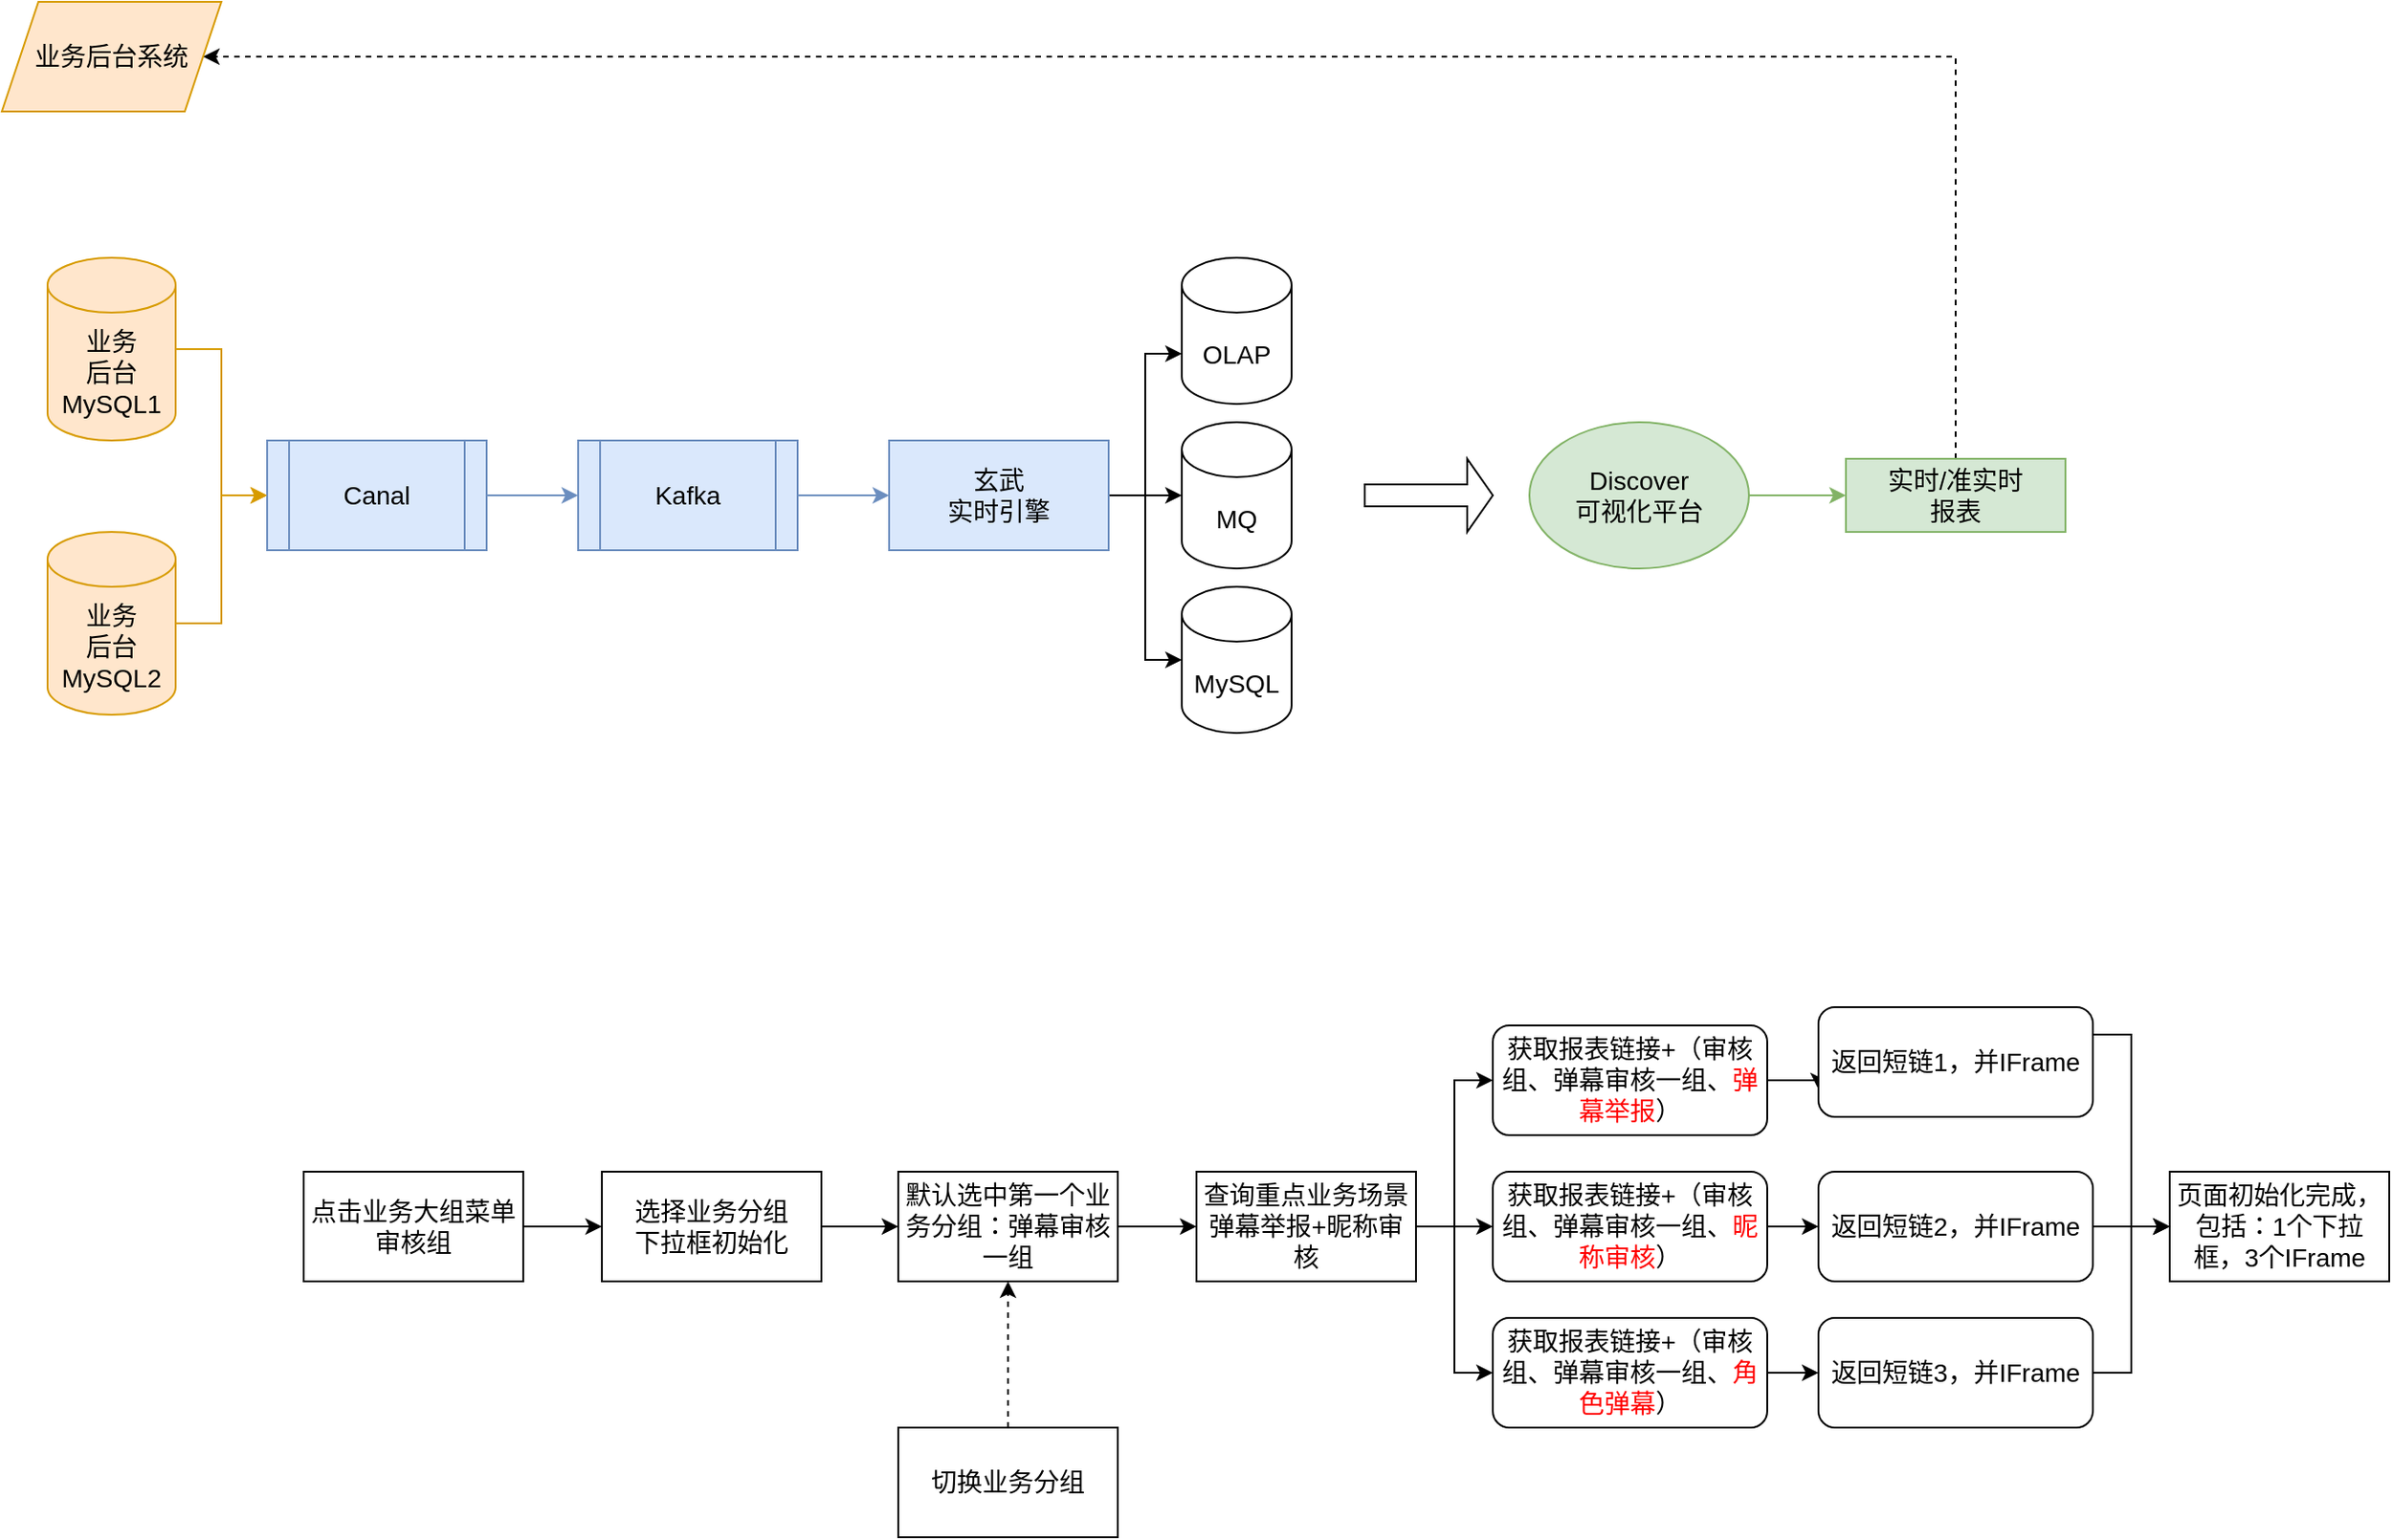 <mxfile version="15.7.0" type="github">
  <diagram id="bT-UPvlaSWT7ejlX2j9R" name="第 1 页">
    <mxGraphModel dx="1422" dy="762" grid="1" gridSize="10" guides="1" tooltips="1" connect="1" arrows="1" fold="1" page="1" pageScale="1" pageWidth="827" pageHeight="1169" math="0" shadow="0">
      <root>
        <mxCell id="0" />
        <mxCell id="1" parent="0" />
        <mxCell id="e_Ce-8mbgNTQtIeD7WKg-18" style="edgeStyle=orthogonalEdgeStyle;rounded=0;orthogonalLoop=1;jettySize=auto;html=1;exitX=1;exitY=0.5;exitDx=0;exitDy=0;exitPerimeter=0;fontSize=14;fillColor=#ffe6cc;strokeColor=#d79b00;" edge="1" parent="1" source="e_Ce-8mbgNTQtIeD7WKg-1" target="e_Ce-8mbgNTQtIeD7WKg-4">
          <mxGeometry relative="1" as="geometry" />
        </mxCell>
        <mxCell id="e_Ce-8mbgNTQtIeD7WKg-1" value="&lt;font style=&quot;font-size: 14px&quot;&gt;业务&lt;br&gt;后台MySQL1&lt;/font&gt;" style="shape=cylinder3;whiteSpace=wrap;html=1;boundedLbl=1;backgroundOutline=1;size=15;fillColor=#ffe6cc;strokeColor=#d79b00;" vertex="1" parent="1">
          <mxGeometry x="70" y="160" width="70" height="100" as="geometry" />
        </mxCell>
        <mxCell id="e_Ce-8mbgNTQtIeD7WKg-20" style="edgeStyle=orthogonalEdgeStyle;rounded=0;orthogonalLoop=1;jettySize=auto;html=1;exitX=1;exitY=0.5;exitDx=0;exitDy=0;entryX=0;entryY=0.5;entryDx=0;entryDy=0;fontSize=14;fillColor=#dae8fc;strokeColor=#6c8ebf;" edge="1" parent="1" source="e_Ce-8mbgNTQtIeD7WKg-4" target="e_Ce-8mbgNTQtIeD7WKg-8">
          <mxGeometry relative="1" as="geometry" />
        </mxCell>
        <mxCell id="e_Ce-8mbgNTQtIeD7WKg-4" value="Canal" style="shape=process;whiteSpace=wrap;html=1;backgroundOutline=1;fontSize=14;fillColor=#dae8fc;strokeColor=#6c8ebf;" vertex="1" parent="1">
          <mxGeometry x="190" y="260" width="120" height="60" as="geometry" />
        </mxCell>
        <mxCell id="e_Ce-8mbgNTQtIeD7WKg-19" style="edgeStyle=orthogonalEdgeStyle;rounded=0;orthogonalLoop=1;jettySize=auto;html=1;exitX=1;exitY=0.5;exitDx=0;exitDy=0;exitPerimeter=0;entryX=0;entryY=0.5;entryDx=0;entryDy=0;fontSize=14;fillColor=#ffe6cc;strokeColor=#d79b00;" edge="1" parent="1" source="e_Ce-8mbgNTQtIeD7WKg-5" target="e_Ce-8mbgNTQtIeD7WKg-4">
          <mxGeometry relative="1" as="geometry" />
        </mxCell>
        <mxCell id="e_Ce-8mbgNTQtIeD7WKg-5" value="&lt;font style=&quot;font-size: 14px&quot;&gt;业务&lt;br&gt;后台MySQL2&lt;/font&gt;" style="shape=cylinder3;whiteSpace=wrap;html=1;boundedLbl=1;backgroundOutline=1;size=15;fillColor=#ffe6cc;strokeColor=#d79b00;" vertex="1" parent="1">
          <mxGeometry x="70" y="310" width="70" height="100" as="geometry" />
        </mxCell>
        <mxCell id="e_Ce-8mbgNTQtIeD7WKg-21" style="edgeStyle=orthogonalEdgeStyle;rounded=0;orthogonalLoop=1;jettySize=auto;html=1;exitX=1;exitY=0.5;exitDx=0;exitDy=0;fontSize=14;fillColor=#dae8fc;strokeColor=#6c8ebf;" edge="1" parent="1" source="e_Ce-8mbgNTQtIeD7WKg-8" target="e_Ce-8mbgNTQtIeD7WKg-10">
          <mxGeometry relative="1" as="geometry" />
        </mxCell>
        <mxCell id="e_Ce-8mbgNTQtIeD7WKg-8" value="Kafka" style="shape=process;whiteSpace=wrap;html=1;backgroundOutline=1;fontSize=14;fillColor=#dae8fc;strokeColor=#6c8ebf;" vertex="1" parent="1">
          <mxGeometry x="360" y="260" width="120" height="60" as="geometry" />
        </mxCell>
        <mxCell id="e_Ce-8mbgNTQtIeD7WKg-22" style="edgeStyle=orthogonalEdgeStyle;rounded=0;orthogonalLoop=1;jettySize=auto;html=1;exitX=1;exitY=0.5;exitDx=0;exitDy=0;fontSize=14;" edge="1" parent="1" source="e_Ce-8mbgNTQtIeD7WKg-10" target="e_Ce-8mbgNTQtIeD7WKg-13">
          <mxGeometry relative="1" as="geometry" />
        </mxCell>
        <mxCell id="e_Ce-8mbgNTQtIeD7WKg-23" style="edgeStyle=orthogonalEdgeStyle;rounded=0;orthogonalLoop=1;jettySize=auto;html=1;exitX=1;exitY=0.5;exitDx=0;exitDy=0;entryX=0;entryY=0;entryDx=0;entryDy=52.5;entryPerimeter=0;fontSize=14;" edge="1" parent="1" source="e_Ce-8mbgNTQtIeD7WKg-10" target="e_Ce-8mbgNTQtIeD7WKg-12">
          <mxGeometry relative="1" as="geometry" />
        </mxCell>
        <mxCell id="e_Ce-8mbgNTQtIeD7WKg-24" style="edgeStyle=orthogonalEdgeStyle;rounded=0;orthogonalLoop=1;jettySize=auto;html=1;exitX=1;exitY=0.5;exitDx=0;exitDy=0;entryX=0;entryY=0.5;entryDx=0;entryDy=0;entryPerimeter=0;fontSize=14;" edge="1" parent="1" source="e_Ce-8mbgNTQtIeD7WKg-10" target="e_Ce-8mbgNTQtIeD7WKg-14">
          <mxGeometry relative="1" as="geometry" />
        </mxCell>
        <mxCell id="e_Ce-8mbgNTQtIeD7WKg-10" value="玄武&lt;br&gt;实时引擎" style="rounded=0;whiteSpace=wrap;html=1;fontSize=14;fillColor=#dae8fc;strokeColor=#6c8ebf;" vertex="1" parent="1">
          <mxGeometry x="530" y="260" width="120" height="60" as="geometry" />
        </mxCell>
        <mxCell id="e_Ce-8mbgNTQtIeD7WKg-12" value="OLAP" style="shape=cylinder3;whiteSpace=wrap;html=1;boundedLbl=1;backgroundOutline=1;size=15;fontSize=14;" vertex="1" parent="1">
          <mxGeometry x="690" y="160" width="60" height="80" as="geometry" />
        </mxCell>
        <mxCell id="e_Ce-8mbgNTQtIeD7WKg-13" value="MQ" style="shape=cylinder3;whiteSpace=wrap;html=1;boundedLbl=1;backgroundOutline=1;size=15;fontSize=14;" vertex="1" parent="1">
          <mxGeometry x="690" y="250" width="60" height="80" as="geometry" />
        </mxCell>
        <mxCell id="e_Ce-8mbgNTQtIeD7WKg-14" value="MySQL" style="shape=cylinder3;whiteSpace=wrap;html=1;boundedLbl=1;backgroundOutline=1;size=15;fontSize=14;" vertex="1" parent="1">
          <mxGeometry x="690" y="340" width="60" height="80" as="geometry" />
        </mxCell>
        <mxCell id="e_Ce-8mbgNTQtIeD7WKg-27" style="edgeStyle=orthogonalEdgeStyle;rounded=0;orthogonalLoop=1;jettySize=auto;html=1;exitX=1;exitY=0.5;exitDx=0;exitDy=0;fontSize=14;fillColor=#d5e8d4;strokeColor=#82b366;" edge="1" parent="1" source="e_Ce-8mbgNTQtIeD7WKg-15" target="e_Ce-8mbgNTQtIeD7WKg-16">
          <mxGeometry relative="1" as="geometry" />
        </mxCell>
        <mxCell id="e_Ce-8mbgNTQtIeD7WKg-15" value="Discover&lt;br&gt;可视化平台" style="ellipse;whiteSpace=wrap;html=1;fontSize=14;fillColor=#d5e8d4;strokeColor=#82b366;" vertex="1" parent="1">
          <mxGeometry x="880" y="250" width="120" height="80" as="geometry" />
        </mxCell>
        <mxCell id="e_Ce-8mbgNTQtIeD7WKg-28" style="edgeStyle=orthogonalEdgeStyle;rounded=0;orthogonalLoop=1;jettySize=auto;html=1;exitX=0.5;exitY=0;exitDx=0;exitDy=0;entryX=1;entryY=0.5;entryDx=0;entryDy=0;fontSize=14;dashed=1;" edge="1" parent="1" source="e_Ce-8mbgNTQtIeD7WKg-16" target="e_Ce-8mbgNTQtIeD7WKg-17">
          <mxGeometry relative="1" as="geometry">
            <Array as="points">
              <mxPoint x="1113" y="50" />
            </Array>
          </mxGeometry>
        </mxCell>
        <mxCell id="e_Ce-8mbgNTQtIeD7WKg-16" value="实时/准实时&lt;br&gt;报表" style="rounded=0;whiteSpace=wrap;html=1;fontSize=14;fillColor=#d5e8d4;strokeColor=#82b366;" vertex="1" parent="1">
          <mxGeometry x="1053" y="270" width="120" height="40" as="geometry" />
        </mxCell>
        <mxCell id="e_Ce-8mbgNTQtIeD7WKg-17" value="业务后台系统" style="shape=parallelogram;perimeter=parallelogramPerimeter;whiteSpace=wrap;html=1;fixedSize=1;fontSize=14;fillColor=#ffe6cc;strokeColor=#d79b00;" vertex="1" parent="1">
          <mxGeometry x="45" y="20" width="120" height="60" as="geometry" />
        </mxCell>
        <mxCell id="e_Ce-8mbgNTQtIeD7WKg-26" value="" style="shape=singleArrow;whiteSpace=wrap;html=1;fontSize=14;" vertex="1" parent="1">
          <mxGeometry x="790" y="270" width="70" height="40" as="geometry" />
        </mxCell>
        <mxCell id="e_Ce-8mbgNTQtIeD7WKg-41" style="edgeStyle=orthogonalEdgeStyle;rounded=0;orthogonalLoop=1;jettySize=auto;html=1;exitX=1;exitY=0.5;exitDx=0;exitDy=0;fontSize=14;fontColor=#FF0000;" edge="1" parent="1" source="e_Ce-8mbgNTQtIeD7WKg-29" target="e_Ce-8mbgNTQtIeD7WKg-30">
          <mxGeometry relative="1" as="geometry" />
        </mxCell>
        <mxCell id="e_Ce-8mbgNTQtIeD7WKg-29" value="点击业务大组菜单&lt;br&gt;审核组" style="rounded=0;whiteSpace=wrap;html=1;fontSize=14;" vertex="1" parent="1">
          <mxGeometry x="210" y="660" width="120" height="60" as="geometry" />
        </mxCell>
        <mxCell id="e_Ce-8mbgNTQtIeD7WKg-42" style="edgeStyle=orthogonalEdgeStyle;rounded=0;orthogonalLoop=1;jettySize=auto;html=1;exitX=1;exitY=0.5;exitDx=0;exitDy=0;entryX=0;entryY=0.5;entryDx=0;entryDy=0;fontSize=14;fontColor=#FF0000;" edge="1" parent="1" source="e_Ce-8mbgNTQtIeD7WKg-30" target="e_Ce-8mbgNTQtIeD7WKg-31">
          <mxGeometry relative="1" as="geometry" />
        </mxCell>
        <mxCell id="e_Ce-8mbgNTQtIeD7WKg-30" value="选择业务分组&lt;br&gt;下拉框初始化" style="rounded=0;whiteSpace=wrap;html=1;fontSize=14;" vertex="1" parent="1">
          <mxGeometry x="373" y="660" width="120" height="60" as="geometry" />
        </mxCell>
        <mxCell id="e_Ce-8mbgNTQtIeD7WKg-43" style="edgeStyle=orthogonalEdgeStyle;rounded=0;orthogonalLoop=1;jettySize=auto;html=1;exitX=1;exitY=0.5;exitDx=0;exitDy=0;entryX=0;entryY=0.5;entryDx=0;entryDy=0;fontSize=14;fontColor=#FF0000;" edge="1" parent="1" source="e_Ce-8mbgNTQtIeD7WKg-31" target="e_Ce-8mbgNTQtIeD7WKg-32">
          <mxGeometry relative="1" as="geometry" />
        </mxCell>
        <mxCell id="e_Ce-8mbgNTQtIeD7WKg-31" value="默认选中第一个业务分组：弹幕审核一组" style="rounded=0;whiteSpace=wrap;html=1;fontSize=14;" vertex="1" parent="1">
          <mxGeometry x="535" y="660" width="120" height="60" as="geometry" />
        </mxCell>
        <mxCell id="e_Ce-8mbgNTQtIeD7WKg-44" style="edgeStyle=orthogonalEdgeStyle;rounded=0;orthogonalLoop=1;jettySize=auto;html=1;exitX=1;exitY=0.5;exitDx=0;exitDy=0;fontSize=14;fontColor=#FF0000;" edge="1" parent="1" source="e_Ce-8mbgNTQtIeD7WKg-32" target="e_Ce-8mbgNTQtIeD7WKg-34">
          <mxGeometry relative="1" as="geometry" />
        </mxCell>
        <mxCell id="e_Ce-8mbgNTQtIeD7WKg-45" style="edgeStyle=orthogonalEdgeStyle;rounded=0;orthogonalLoop=1;jettySize=auto;html=1;exitX=1;exitY=0.5;exitDx=0;exitDy=0;entryX=0;entryY=0.5;entryDx=0;entryDy=0;fontSize=14;fontColor=#FF0000;" edge="1" parent="1" source="e_Ce-8mbgNTQtIeD7WKg-32" target="e_Ce-8mbgNTQtIeD7WKg-33">
          <mxGeometry relative="1" as="geometry" />
        </mxCell>
        <mxCell id="e_Ce-8mbgNTQtIeD7WKg-46" style="edgeStyle=orthogonalEdgeStyle;rounded=0;orthogonalLoop=1;jettySize=auto;html=1;exitX=1;exitY=0.5;exitDx=0;exitDy=0;entryX=0;entryY=0.5;entryDx=0;entryDy=0;fontSize=14;fontColor=#FF0000;" edge="1" parent="1" source="e_Ce-8mbgNTQtIeD7WKg-32" target="e_Ce-8mbgNTQtIeD7WKg-39">
          <mxGeometry relative="1" as="geometry" />
        </mxCell>
        <mxCell id="e_Ce-8mbgNTQtIeD7WKg-32" value="查询重点业务场景&lt;br&gt;弹幕举报+昵称审核" style="rounded=0;whiteSpace=wrap;html=1;fontSize=14;" vertex="1" parent="1">
          <mxGeometry x="698" y="660" width="120" height="60" as="geometry" />
        </mxCell>
        <mxCell id="e_Ce-8mbgNTQtIeD7WKg-47" style="edgeStyle=orthogonalEdgeStyle;rounded=0;orthogonalLoop=1;jettySize=auto;html=1;exitX=1;exitY=0.5;exitDx=0;exitDy=0;entryX=0;entryY=0.75;entryDx=0;entryDy=0;fontSize=14;fontColor=#FF0000;" edge="1" parent="1" source="e_Ce-8mbgNTQtIeD7WKg-33" target="e_Ce-8mbgNTQtIeD7WKg-36">
          <mxGeometry relative="1" as="geometry" />
        </mxCell>
        <mxCell id="e_Ce-8mbgNTQtIeD7WKg-33" value="获取报表链接+（审核组、弹幕审核一组、&lt;font color=&quot;#ff0000&quot;&gt;弹幕举报&lt;/font&gt;）" style="rounded=1;whiteSpace=wrap;html=1;fontSize=14;" vertex="1" parent="1">
          <mxGeometry x="860" y="580" width="150" height="60" as="geometry" />
        </mxCell>
        <mxCell id="e_Ce-8mbgNTQtIeD7WKg-48" style="edgeStyle=orthogonalEdgeStyle;rounded=0;orthogonalLoop=1;jettySize=auto;html=1;exitX=1;exitY=0.5;exitDx=0;exitDy=0;entryX=0;entryY=0.5;entryDx=0;entryDy=0;fontSize=14;fontColor=#FF0000;" edge="1" parent="1" source="e_Ce-8mbgNTQtIeD7WKg-34" target="e_Ce-8mbgNTQtIeD7WKg-37">
          <mxGeometry relative="1" as="geometry" />
        </mxCell>
        <mxCell id="e_Ce-8mbgNTQtIeD7WKg-34" value="获取报表链接+（审核组、弹幕审核一组、&lt;font color=&quot;#ff0000&quot;&gt;昵称审核&lt;/font&gt;）" style="rounded=1;whiteSpace=wrap;html=1;fontSize=14;" vertex="1" parent="1">
          <mxGeometry x="860" y="660" width="150" height="60" as="geometry" />
        </mxCell>
        <mxCell id="e_Ce-8mbgNTQtIeD7WKg-50" style="edgeStyle=orthogonalEdgeStyle;rounded=0;orthogonalLoop=1;jettySize=auto;html=1;exitX=1;exitY=0.25;exitDx=0;exitDy=0;entryX=0;entryY=0.5;entryDx=0;entryDy=0;fontSize=14;fontColor=#FF0000;" edge="1" parent="1" source="e_Ce-8mbgNTQtIeD7WKg-36" target="e_Ce-8mbgNTQtIeD7WKg-38">
          <mxGeometry relative="1" as="geometry" />
        </mxCell>
        <mxCell id="e_Ce-8mbgNTQtIeD7WKg-36" value="返回短链1，并IFrame" style="rounded=1;whiteSpace=wrap;html=1;fontSize=14;" vertex="1" parent="1">
          <mxGeometry x="1038" y="570" width="150" height="60" as="geometry" />
        </mxCell>
        <mxCell id="e_Ce-8mbgNTQtIeD7WKg-51" style="edgeStyle=orthogonalEdgeStyle;rounded=0;orthogonalLoop=1;jettySize=auto;html=1;exitX=1;exitY=0.5;exitDx=0;exitDy=0;fontSize=14;fontColor=#FF0000;" edge="1" parent="1" source="e_Ce-8mbgNTQtIeD7WKg-37">
          <mxGeometry relative="1" as="geometry">
            <mxPoint x="1230" y="690" as="targetPoint" />
          </mxGeometry>
        </mxCell>
        <mxCell id="e_Ce-8mbgNTQtIeD7WKg-37" value="返回短链2，并IFrame" style="rounded=1;whiteSpace=wrap;html=1;fontSize=14;" vertex="1" parent="1">
          <mxGeometry x="1038" y="660" width="150" height="60" as="geometry" />
        </mxCell>
        <mxCell id="e_Ce-8mbgNTQtIeD7WKg-38" value="页面初始化完成，包括：1个下拉框，3个IFrame" style="rounded=0;whiteSpace=wrap;html=1;fontSize=14;" vertex="1" parent="1">
          <mxGeometry x="1230" y="660" width="120" height="60" as="geometry" />
        </mxCell>
        <mxCell id="e_Ce-8mbgNTQtIeD7WKg-49" style="edgeStyle=orthogonalEdgeStyle;rounded=0;orthogonalLoop=1;jettySize=auto;html=1;exitX=1;exitY=0.5;exitDx=0;exitDy=0;entryX=0;entryY=0.5;entryDx=0;entryDy=0;fontSize=14;fontColor=#FF0000;" edge="1" parent="1" source="e_Ce-8mbgNTQtIeD7WKg-39" target="e_Ce-8mbgNTQtIeD7WKg-40">
          <mxGeometry relative="1" as="geometry" />
        </mxCell>
        <mxCell id="e_Ce-8mbgNTQtIeD7WKg-39" value="获取报表链接+（审核组、弹幕审核一组、&lt;font color=&quot;#ff0000&quot;&gt;角色弹幕&lt;/font&gt;）" style="rounded=1;whiteSpace=wrap;html=1;fontSize=14;" vertex="1" parent="1">
          <mxGeometry x="860" y="740" width="150" height="60" as="geometry" />
        </mxCell>
        <mxCell id="e_Ce-8mbgNTQtIeD7WKg-52" style="edgeStyle=orthogonalEdgeStyle;rounded=0;orthogonalLoop=1;jettySize=auto;html=1;exitX=1;exitY=0.5;exitDx=0;exitDy=0;fontSize=14;fontColor=#FF0000;entryX=0;entryY=0.5;entryDx=0;entryDy=0;" edge="1" parent="1" source="e_Ce-8mbgNTQtIeD7WKg-40" target="e_Ce-8mbgNTQtIeD7WKg-38">
          <mxGeometry relative="1" as="geometry">
            <mxPoint x="1220" y="690" as="targetPoint" />
          </mxGeometry>
        </mxCell>
        <mxCell id="e_Ce-8mbgNTQtIeD7WKg-40" value="返回短链3，并IFrame" style="rounded=1;whiteSpace=wrap;html=1;fontSize=14;" vertex="1" parent="1">
          <mxGeometry x="1038" y="740" width="150" height="60" as="geometry" />
        </mxCell>
        <mxCell id="e_Ce-8mbgNTQtIeD7WKg-55" style="edgeStyle=orthogonalEdgeStyle;rounded=0;orthogonalLoop=1;jettySize=auto;html=1;entryX=0.5;entryY=1;entryDx=0;entryDy=0;fontSize=14;fontColor=#FF0000;dashed=1;" edge="1" parent="1" source="e_Ce-8mbgNTQtIeD7WKg-54" target="e_Ce-8mbgNTQtIeD7WKg-31">
          <mxGeometry relative="1" as="geometry" />
        </mxCell>
        <mxCell id="e_Ce-8mbgNTQtIeD7WKg-54" value="切换业务分组" style="rounded=0;whiteSpace=wrap;html=1;fontSize=14;" vertex="1" parent="1">
          <mxGeometry x="535" y="800" width="120" height="60" as="geometry" />
        </mxCell>
      </root>
    </mxGraphModel>
  </diagram>
</mxfile>
